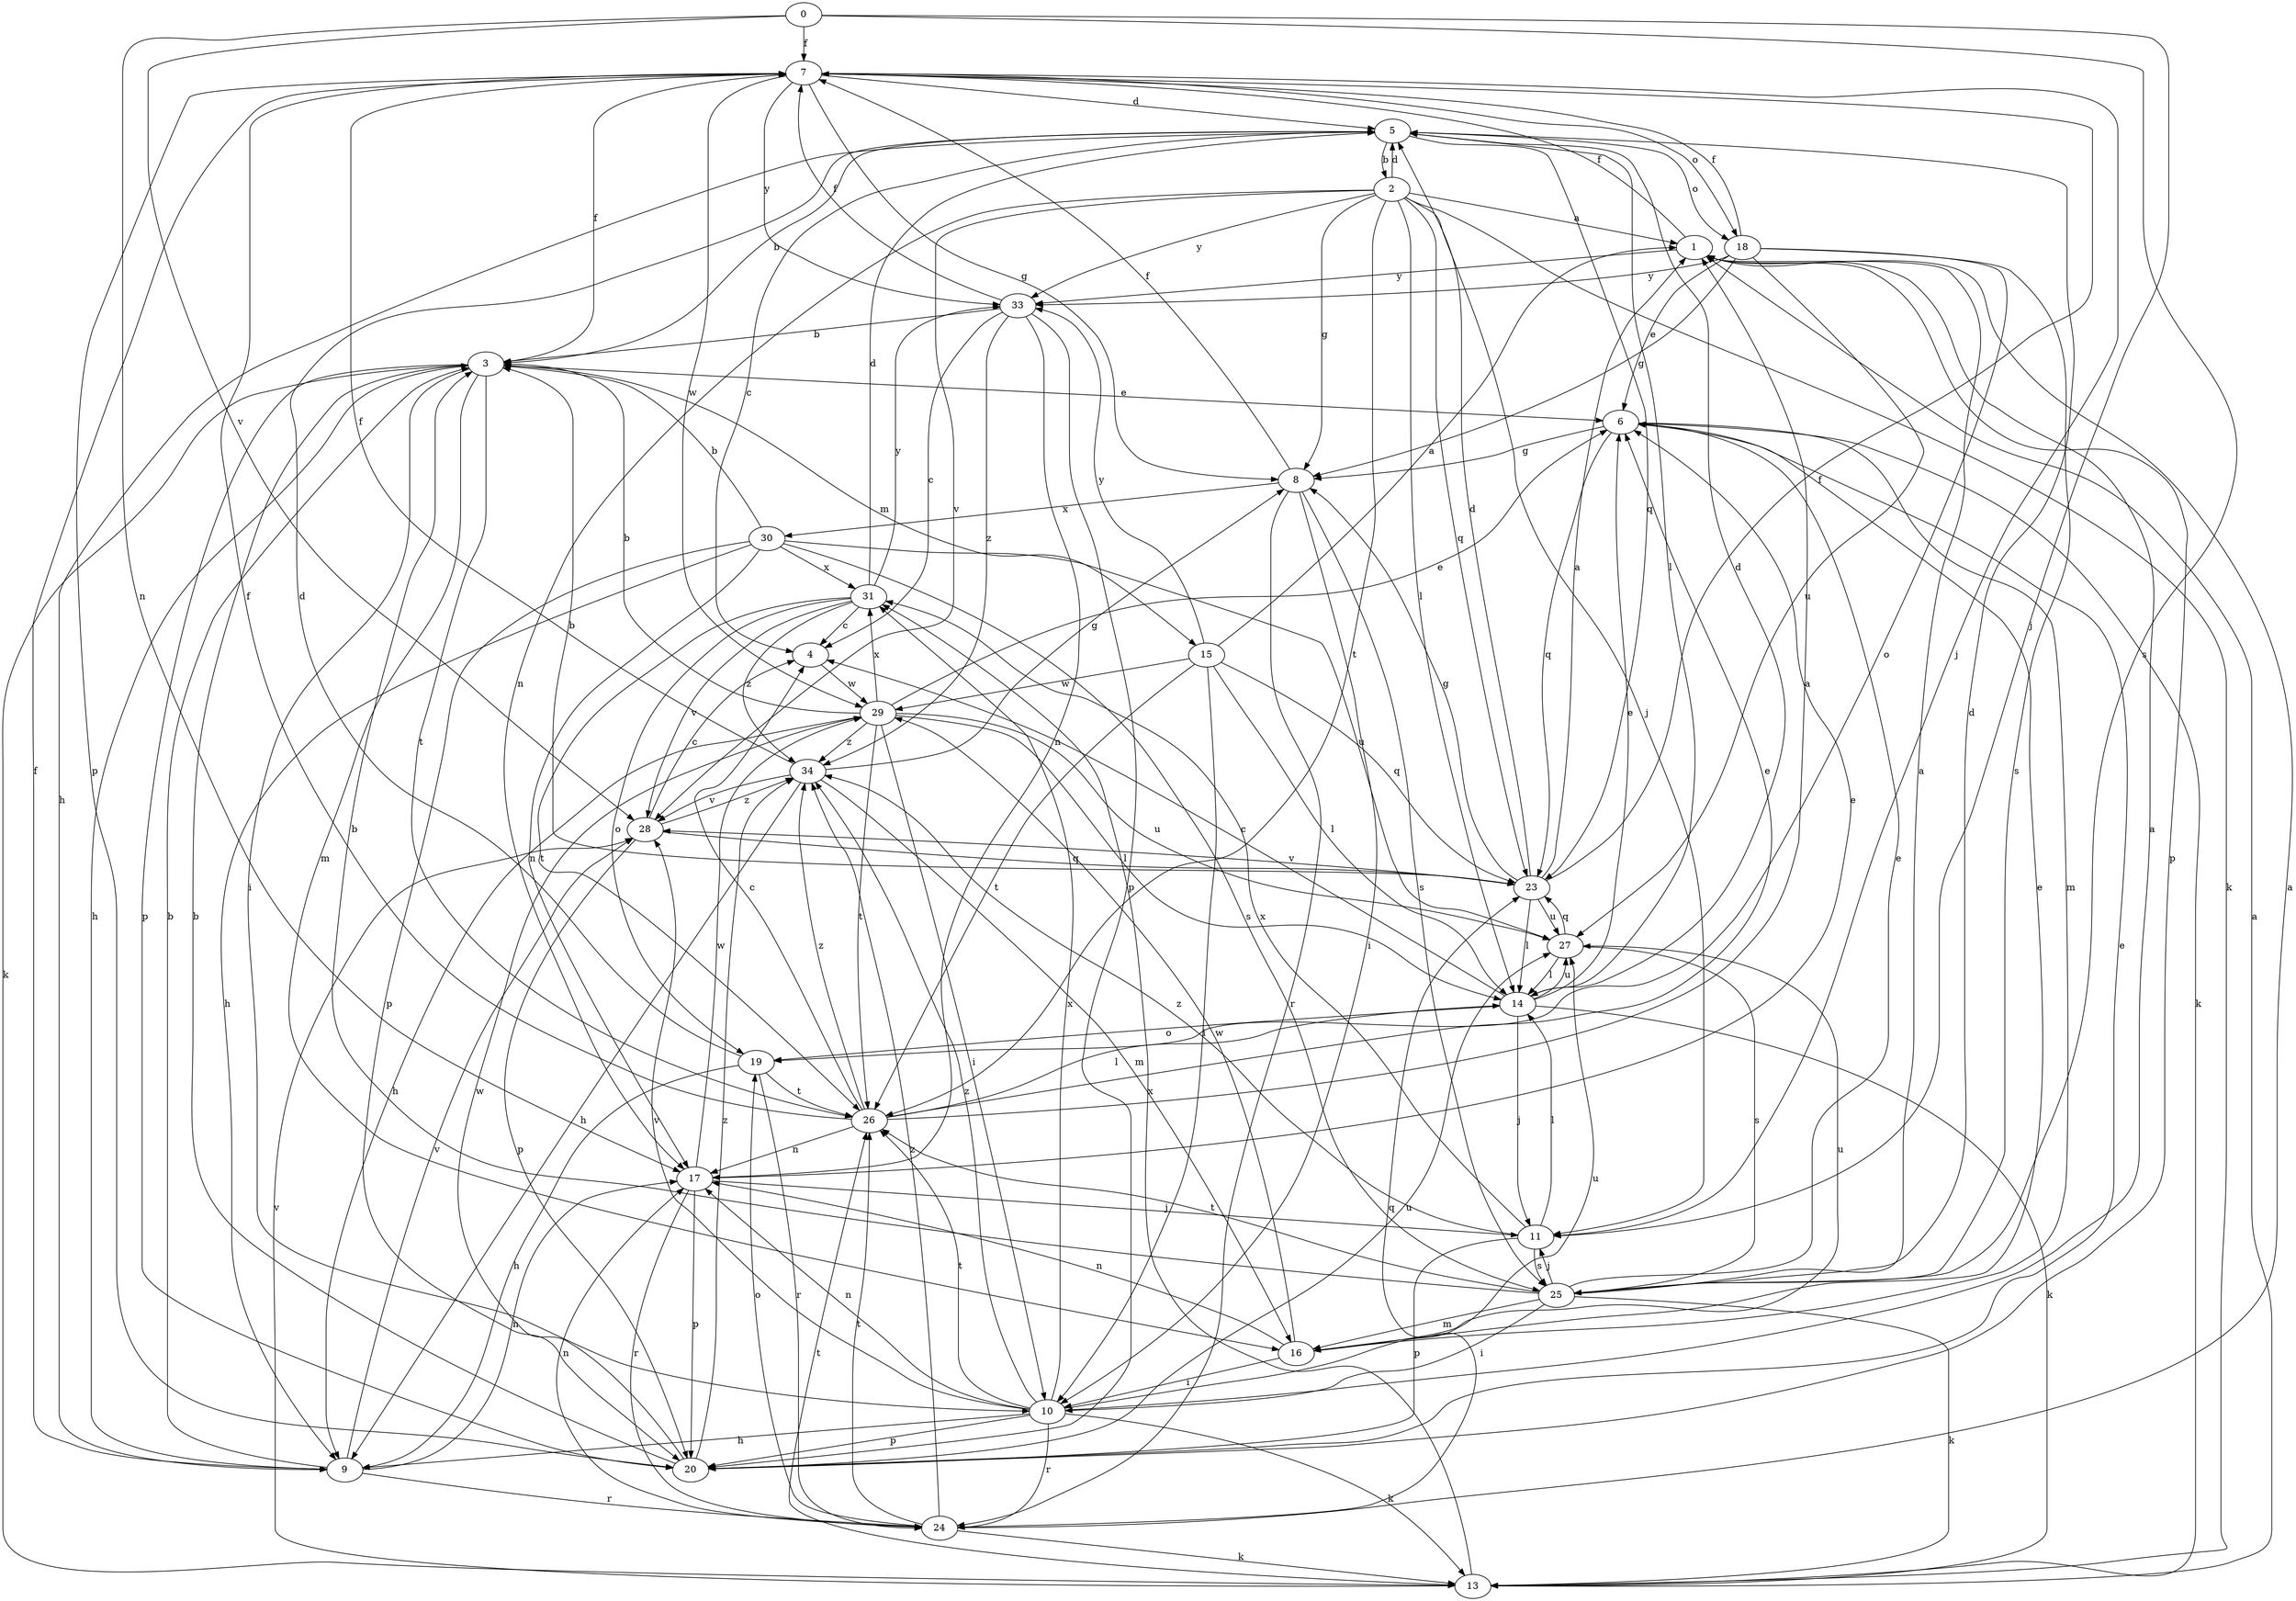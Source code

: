 strict digraph  {
0;
1;
2;
3;
4;
5;
6;
7;
8;
9;
10;
11;
13;
14;
15;
16;
17;
18;
19;
20;
23;
24;
25;
26;
27;
28;
29;
30;
31;
33;
34;
0 -> 7  [label=f];
0 -> 11  [label=j];
0 -> 17  [label=n];
0 -> 25  [label=s];
0 -> 28  [label=v];
1 -> 7  [label=f];
1 -> 20  [label=p];
1 -> 33  [label=y];
2 -> 1  [label=a];
2 -> 5  [label=d];
2 -> 8  [label=g];
2 -> 11  [label=j];
2 -> 13  [label=k];
2 -> 14  [label=l];
2 -> 17  [label=n];
2 -> 23  [label=q];
2 -> 26  [label=t];
2 -> 28  [label=v];
2 -> 33  [label=y];
3 -> 6  [label=e];
3 -> 7  [label=f];
3 -> 9  [label=h];
3 -> 10  [label=i];
3 -> 13  [label=k];
3 -> 15  [label=m];
3 -> 16  [label=m];
3 -> 20  [label=p];
3 -> 26  [label=t];
4 -> 29  [label=w];
5 -> 2  [label=b];
5 -> 3  [label=b];
5 -> 4  [label=c];
5 -> 9  [label=h];
5 -> 14  [label=l];
5 -> 18  [label=o];
5 -> 23  [label=q];
6 -> 8  [label=g];
6 -> 13  [label=k];
6 -> 16  [label=m];
6 -> 23  [label=q];
7 -> 5  [label=d];
7 -> 8  [label=g];
7 -> 11  [label=j];
7 -> 18  [label=o];
7 -> 20  [label=p];
7 -> 29  [label=w];
7 -> 33  [label=y];
8 -> 7  [label=f];
8 -> 10  [label=i];
8 -> 24  [label=r];
8 -> 25  [label=s];
8 -> 30  [label=x];
9 -> 3  [label=b];
9 -> 7  [label=f];
9 -> 17  [label=n];
9 -> 24  [label=r];
9 -> 28  [label=v];
10 -> 1  [label=a];
10 -> 9  [label=h];
10 -> 13  [label=k];
10 -> 17  [label=n];
10 -> 20  [label=p];
10 -> 24  [label=r];
10 -> 26  [label=t];
10 -> 27  [label=u];
10 -> 28  [label=v];
10 -> 31  [label=x];
10 -> 34  [label=z];
11 -> 14  [label=l];
11 -> 20  [label=p];
11 -> 25  [label=s];
11 -> 31  [label=x];
11 -> 34  [label=z];
13 -> 1  [label=a];
13 -> 26  [label=t];
13 -> 28  [label=v];
13 -> 31  [label=x];
14 -> 4  [label=c];
14 -> 5  [label=d];
14 -> 6  [label=e];
14 -> 11  [label=j];
14 -> 13  [label=k];
14 -> 19  [label=o];
14 -> 27  [label=u];
15 -> 1  [label=a];
15 -> 10  [label=i];
15 -> 14  [label=l];
15 -> 23  [label=q];
15 -> 26  [label=t];
15 -> 29  [label=w];
15 -> 33  [label=y];
16 -> 6  [label=e];
16 -> 10  [label=i];
16 -> 17  [label=n];
16 -> 27  [label=u];
16 -> 29  [label=w];
17 -> 6  [label=e];
17 -> 11  [label=j];
17 -> 20  [label=p];
17 -> 24  [label=r];
17 -> 29  [label=w];
18 -> 6  [label=e];
18 -> 7  [label=f];
18 -> 8  [label=g];
18 -> 19  [label=o];
18 -> 25  [label=s];
18 -> 27  [label=u];
18 -> 33  [label=y];
19 -> 5  [label=d];
19 -> 9  [label=h];
19 -> 24  [label=r];
19 -> 26  [label=t];
20 -> 3  [label=b];
20 -> 6  [label=e];
20 -> 27  [label=u];
20 -> 29  [label=w];
20 -> 34  [label=z];
23 -> 1  [label=a];
23 -> 3  [label=b];
23 -> 5  [label=d];
23 -> 7  [label=f];
23 -> 8  [label=g];
23 -> 14  [label=l];
23 -> 27  [label=u];
23 -> 28  [label=v];
24 -> 1  [label=a];
24 -> 13  [label=k];
24 -> 17  [label=n];
24 -> 19  [label=o];
24 -> 23  [label=q];
24 -> 26  [label=t];
24 -> 34  [label=z];
25 -> 1  [label=a];
25 -> 3  [label=b];
25 -> 5  [label=d];
25 -> 6  [label=e];
25 -> 10  [label=i];
25 -> 11  [label=j];
25 -> 13  [label=k];
25 -> 16  [label=m];
25 -> 26  [label=t];
26 -> 1  [label=a];
26 -> 4  [label=c];
26 -> 6  [label=e];
26 -> 7  [label=f];
26 -> 14  [label=l];
26 -> 17  [label=n];
26 -> 34  [label=z];
27 -> 14  [label=l];
27 -> 23  [label=q];
27 -> 25  [label=s];
28 -> 4  [label=c];
28 -> 20  [label=p];
28 -> 23  [label=q];
28 -> 34  [label=z];
29 -> 3  [label=b];
29 -> 6  [label=e];
29 -> 9  [label=h];
29 -> 10  [label=i];
29 -> 14  [label=l];
29 -> 26  [label=t];
29 -> 27  [label=u];
29 -> 31  [label=x];
29 -> 34  [label=z];
30 -> 3  [label=b];
30 -> 9  [label=h];
30 -> 17  [label=n];
30 -> 20  [label=p];
30 -> 25  [label=s];
30 -> 27  [label=u];
30 -> 31  [label=x];
31 -> 4  [label=c];
31 -> 5  [label=d];
31 -> 19  [label=o];
31 -> 26  [label=t];
31 -> 28  [label=v];
31 -> 33  [label=y];
31 -> 34  [label=z];
33 -> 3  [label=b];
33 -> 4  [label=c];
33 -> 7  [label=f];
33 -> 17  [label=n];
33 -> 20  [label=p];
33 -> 34  [label=z];
34 -> 7  [label=f];
34 -> 8  [label=g];
34 -> 9  [label=h];
34 -> 16  [label=m];
34 -> 28  [label=v];
}
